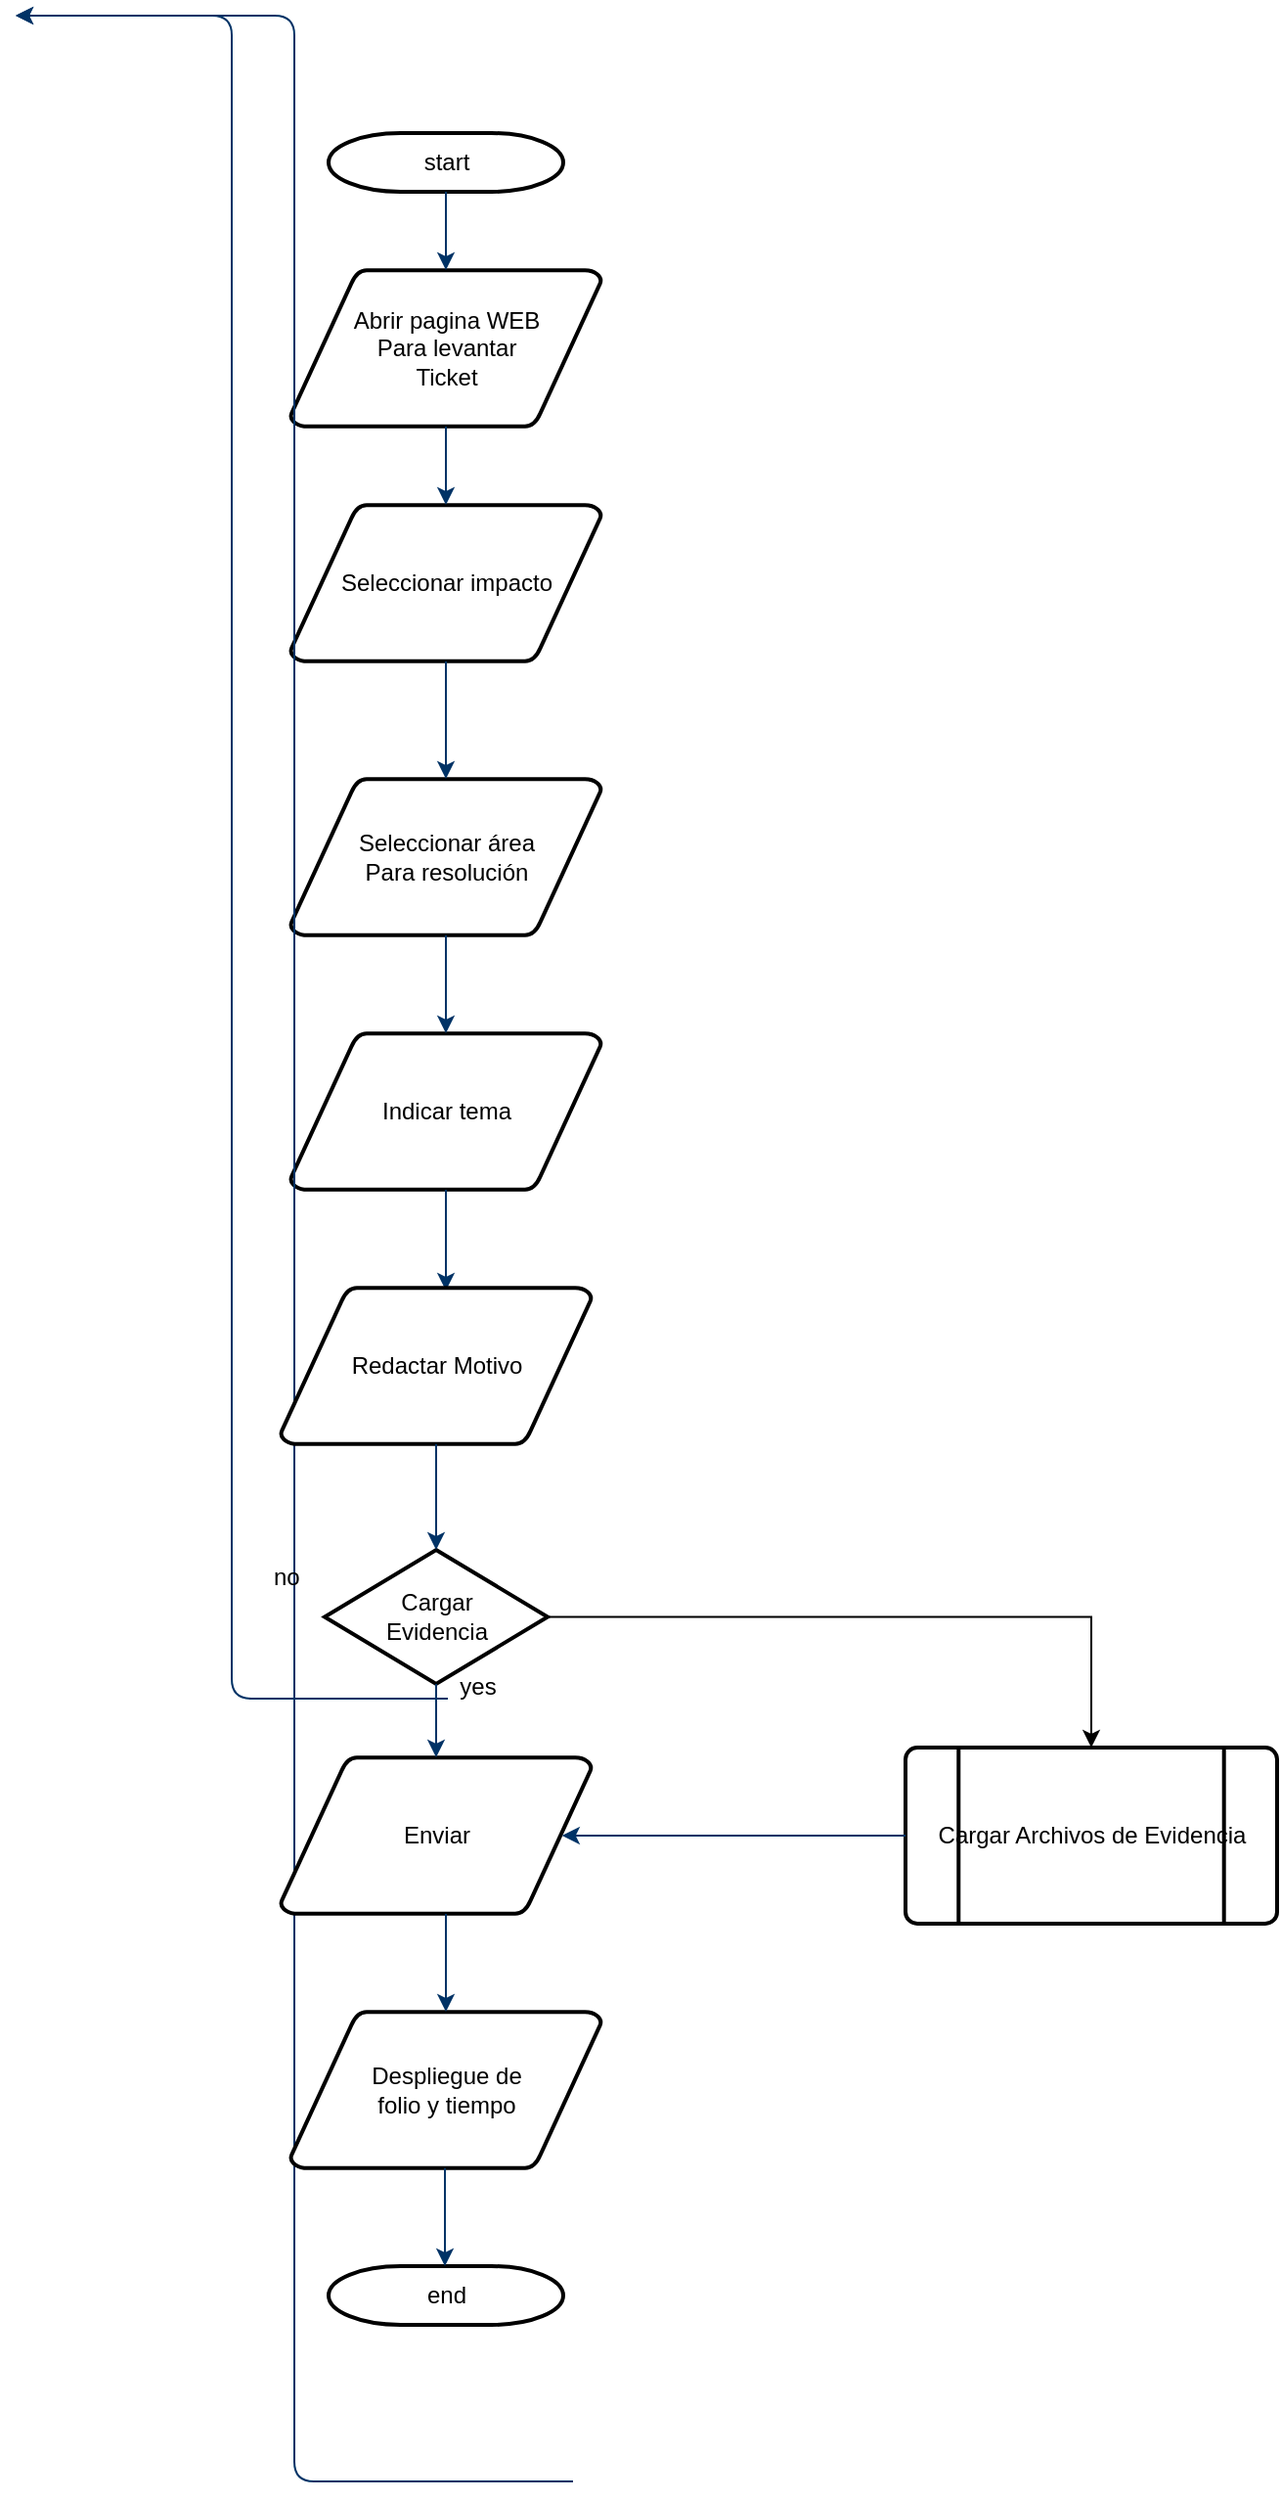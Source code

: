 <mxfile version="20.8.10" type="device"><diagram id="6a731a19-8d31-9384-78a2-239565b7b9f0" name="Page-1"><mxGraphModel dx="1036" dy="614" grid="1" gridSize="10" guides="1" tooltips="1" connect="1" arrows="1" fold="1" page="1" pageScale="1" pageWidth="1169" pageHeight="827" background="none" math="0" shadow="0"><root><mxCell id="0"/><mxCell id="1" parent="0"/><mxCell id="2" value="start" style="shape=mxgraph.flowchart.terminator;strokeWidth=2;gradientColor=none;gradientDirection=north;fontStyle=0;html=1;" parent="1" vertex="1"><mxGeometry x="260" y="60" width="120" height="30" as="geometry"/></mxCell><mxCell id="3" value="Abrir pagina WEB&lt;br&gt;Para levantar&lt;br&gt;Ticket" style="shape=mxgraph.flowchart.data;strokeWidth=2;gradientColor=none;gradientDirection=north;fontStyle=0;html=1;" parent="1" vertex="1"><mxGeometry x="240.5" y="130" width="159" height="80" as="geometry"/></mxCell><mxCell id="4" value="Seleccionar área&lt;br&gt;Para resolución" style="shape=mxgraph.flowchart.data;strokeWidth=2;gradientColor=none;gradientDirection=north;fontStyle=0;html=1;" parent="1" vertex="1"><mxGeometry x="240.5" y="390" width="159" height="80" as="geometry"/></mxCell><mxCell id="5" value="Seleccionar impacto" style="shape=mxgraph.flowchart.data;strokeWidth=2;gradientColor=none;gradientDirection=north;fontStyle=0;html=1;" parent="1" vertex="1"><mxGeometry x="240.5" y="250" width="159" height="80" as="geometry"/></mxCell><mxCell id="7" style="fontStyle=1;strokeColor=#003366;strokeWidth=1;html=1;" parent="1" source="2" target="3" edge="1"><mxGeometry relative="1" as="geometry"/></mxCell><mxCell id="8" style="fontStyle=1;strokeColor=#003366;strokeWidth=1;html=1;" parent="1" source="3" target="5" edge="1"><mxGeometry relative="1" as="geometry"/></mxCell><mxCell id="9" style="fontStyle=1;strokeColor=#003366;strokeWidth=1;html=1;" parent="1" source="5" target="4" edge="1"><mxGeometry relative="1" as="geometry"><mxPoint x="320" y="390" as="targetPoint"/></mxGeometry></mxCell><mxCell id="13" value="Indicar tema" style="shape=mxgraph.flowchart.data;strokeWidth=2;gradientColor=none;gradientDirection=north;fontStyle=0;html=1;" parent="1" vertex="1"><mxGeometry x="240.5" y="520" width="159" height="80" as="geometry"/></mxCell><mxCell id="17" value="" style="edgeStyle=elbowEdgeStyle;elbow=horizontal;fontStyle=1;strokeColor=#003366;strokeWidth=1;html=1;" parent="1" source="4" target="13" edge="1"><mxGeometry y="-120" width="100" height="100" as="geometry"><mxPoint y="-20" as="sourcePoint"/><mxPoint x="100" y="-120" as="targetPoint"/></mxGeometry></mxCell><mxCell id="23" value="" style="edgeStyle=elbowEdgeStyle;elbow=horizontal;exitX=0.5;exitY=1;exitPerimeter=0;fontStyle=1;strokeColor=#003366;strokeWidth=1;html=1;" parent="1" target="22" edge="1"><mxGeometry width="100" height="100" as="geometry"><mxPoint x="321" y="860" as="sourcePoint"/><mxPoint x="100" as="targetPoint"/></mxGeometry></mxCell><mxCell id="30" value="" style="edgeStyle=elbowEdgeStyle;elbow=horizontal;fontStyle=1;strokeColor=#003366;strokeWidth=1;html=1;exitX=0.5;exitY=1;exitDx=0;exitDy=0;exitPerimeter=0;" parent="1" source="13" edge="1"><mxGeometry x="-1.5" y="-558.5" width="100" height="100" as="geometry"><mxPoint x="320" y="600" as="sourcePoint"/><mxPoint x="319.5" y="651.5" as="targetPoint"/></mxGeometry></mxCell><mxCell id="31" value="" style="edgeStyle=elbowEdgeStyle;elbow=horizontal;exitX=1;exitY=0.5;exitPerimeter=0;entryX=0;entryY=0.5;entryPerimeter=0;fontStyle=1;strokeColor=#003366;strokeWidth=1;html=1;" parent="1" target="29" edge="1"><mxGeometry width="100" height="100" as="geometry"><mxPoint x="385" y="1260" as="sourcePoint"/><mxPoint x="100" as="targetPoint"/></mxGeometry></mxCell><mxCell id="34" value="Redactar Motivo" style="shape=mxgraph.flowchart.data;strokeWidth=2;gradientColor=none;gradientDirection=north;fontStyle=0;html=1;" parent="1" vertex="1"><mxGeometry x="235.5" y="650" width="159" height="80" as="geometry"/></mxCell><mxCell id="37" value="Cargar &lt;br&gt;Evidencia" style="shape=mxgraph.flowchart.decision;strokeWidth=2;gradientColor=none;gradientDirection=north;fontStyle=0;html=1;" parent="1" vertex="1"><mxGeometry x="258" y="784" width="114" height="68.5" as="geometry"/></mxCell><mxCell id="38" value="Enviar" style="shape=mxgraph.flowchart.data;strokeWidth=2;gradientColor=none;gradientDirection=north;fontStyle=0;html=1;" parent="1" vertex="1"><mxGeometry x="235.5" y="890" width="159" height="80" as="geometry"/></mxCell><mxCell id="39" value="Cargar Archivos de Evidencia" style="shape=mxgraph.flowchart.predefined_process;strokeWidth=2;gradientColor=none;gradientDirection=north;fontStyle=0;html=1;" parent="1" vertex="1"><mxGeometry x="555" y="885" width="190" height="90" as="geometry"/></mxCell><mxCell id="40" value="end" style="shape=mxgraph.flowchart.terminator;strokeWidth=2;gradientColor=none;gradientDirection=north;fontStyle=0;html=1;" parent="1" vertex="1"><mxGeometry x="260" y="1150" width="120" height="30" as="geometry"/></mxCell><mxCell id="41" value="" style="edgeStyle=elbowEdgeStyle;elbow=vertical;exitX=0.5;exitY=1;exitPerimeter=0;entryX=0.5;entryY=0;entryPerimeter=0;fontStyle=1;strokeColor=#003366;strokeWidth=1;html=1;" parent="1" source="34" target="37" edge="1"><mxGeometry x="-5" y="-840" width="100" height="100" as="geometry"><mxPoint x="-5" y="-740" as="sourcePoint"/><mxPoint x="95" y="-840" as="targetPoint"/></mxGeometry></mxCell><mxCell id="42" value="" style="edgeStyle=elbowEdgeStyle;elbow=vertical;exitX=0.5;exitY=1;exitPerimeter=0;entryX=0.5;entryY=0;entryPerimeter=0;fontStyle=1;strokeColor=#003366;strokeWidth=1;html=1;" parent="1" source="37" target="38" edge="1"><mxGeometry x="-5" y="-840" width="100" height="100" as="geometry"><mxPoint x="-5" y="-740" as="sourcePoint"/><mxPoint x="95" y="-840" as="targetPoint"/></mxGeometry></mxCell><mxCell id="44" value="" style="edgeStyle=elbowEdgeStyle;elbow=vertical;exitX=0;exitY=0.5;exitPerimeter=0;entryX=0.905;entryY=0.5;entryPerimeter=0;fontStyle=1;strokeColor=#003366;strokeWidth=1;html=1;exitDx=0;exitDy=0;entryDx=0;entryDy=0;" parent="1" source="39" target="38" edge="1"><mxGeometry x="-5" y="-840" width="100" height="100" as="geometry"><mxPoint x="95" y="-840" as="sourcePoint"/><mxPoint x="-5" y="-740" as="targetPoint"/></mxGeometry></mxCell><mxCell id="53" value="yes" style="text;fontStyle=0;html=1;strokeColor=none;gradientColor=none;fillColor=none;strokeWidth=2;align=center;" parent="1" vertex="1"><mxGeometry x="316" y="840" width="40" height="26" as="geometry"/></mxCell><mxCell id="55" value="no" style="text;fontStyle=0;html=1;strokeColor=none;gradientColor=none;fillColor=none;strokeWidth=2;" parent="1" vertex="1"><mxGeometry x="230" y="784" width="40" height="26" as="geometry"/></mxCell><mxCell id="TeVv1Q8lxaECyET0H9Zk-61" style="edgeStyle=orthogonalEdgeStyle;rounded=0;orthogonalLoop=1;jettySize=auto;html=1;exitX=1;exitY=0.5;exitDx=0;exitDy=0;exitPerimeter=0;entryX=0.5;entryY=0;entryDx=0;entryDy=0;entryPerimeter=0;" edge="1" parent="1" source="37" target="39"><mxGeometry relative="1" as="geometry"/></mxCell><mxCell id="TeVv1Q8lxaECyET0H9Zk-62" value="Despliegue de&lt;br&gt;folio y tiempo" style="shape=mxgraph.flowchart.data;strokeWidth=2;gradientColor=none;gradientDirection=north;fontStyle=0;html=1;" vertex="1" parent="1"><mxGeometry x="240.5" y="1020" width="159" height="80" as="geometry"/></mxCell><mxCell id="TeVv1Q8lxaECyET0H9Zk-63" value="" style="edgeStyle=elbowEdgeStyle;elbow=vertical;exitX=0.5;exitY=1;exitPerimeter=0;entryX=0.5;entryY=0;entryPerimeter=0;fontStyle=1;strokeColor=#003366;strokeWidth=1;html=1;" edge="1" parent="1" target="TeVv1Q8lxaECyET0H9Zk-62"><mxGeometry y="-722.5" width="100" height="100" as="geometry"><mxPoint x="320" y="970" as="sourcePoint"/><mxPoint x="100" y="-722.5" as="targetPoint"/></mxGeometry></mxCell><mxCell id="TeVv1Q8lxaECyET0H9Zk-64" value="" style="edgeStyle=elbowEdgeStyle;elbow=vertical;exitX=0.5;exitY=1;exitPerimeter=0;entryX=0.5;entryY=0;entryPerimeter=0;fontStyle=1;strokeColor=#003366;strokeWidth=1;html=1;" edge="1" parent="1"><mxGeometry x="-0.5" y="-592.5" width="100" height="100" as="geometry"><mxPoint x="319.5" y="1100" as="sourcePoint"/><mxPoint x="319.5" y="1150" as="targetPoint"/></mxGeometry></mxCell></root></mxGraphModel></diagram></mxfile>